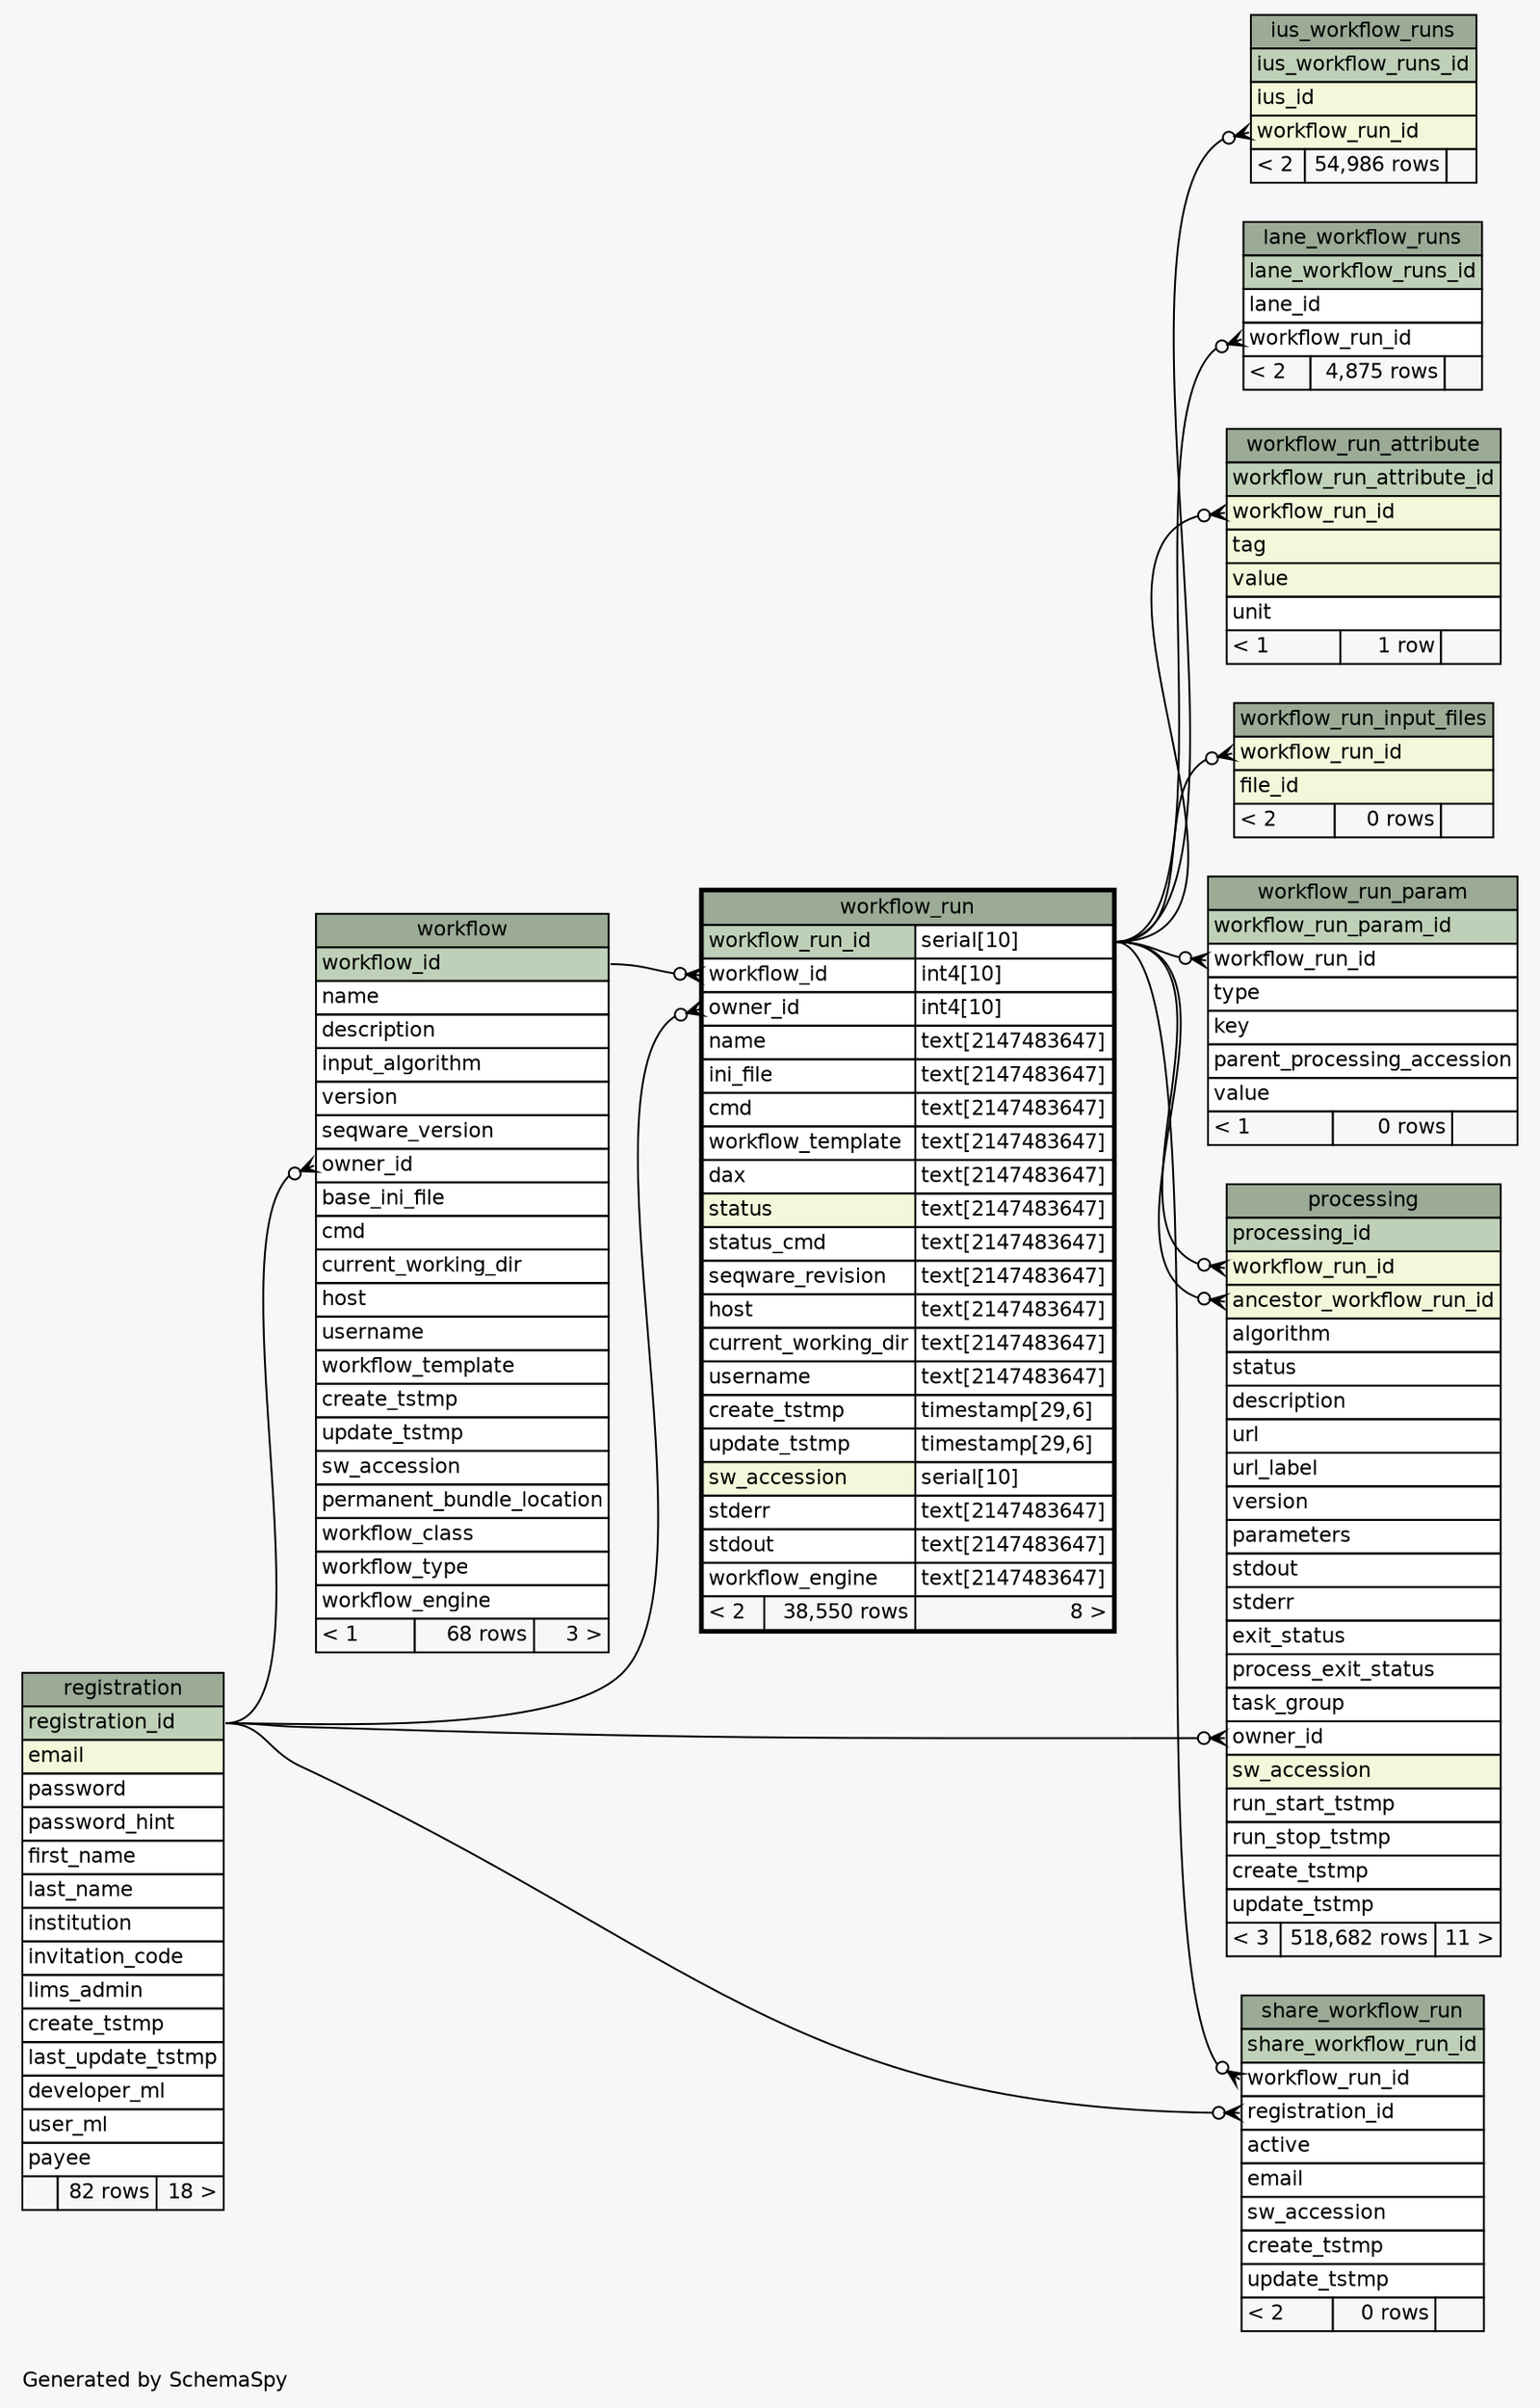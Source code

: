 // dot 2.26.3 on Linux 3.5.0-47-generic
// SchemaSpy rev 590
digraph "oneDegreeRelationshipsDiagram" {
  graph [
    rankdir="RL"
    bgcolor="#f7f7f7"
    label="\nGenerated by SchemaSpy"
    labeljust="l"
    nodesep="0.18"
    ranksep="0.46"
    fontname="Helvetica"
    fontsize="11"
  ];
  node [
    fontname="Helvetica"
    fontsize="11"
    shape="plaintext"
  ];
  edge [
    arrowsize="0.8"
  ];
  "ius_workflow_runs":"workflow_run_id":w -> "workflow_run":"workflow_run_id.type":e [arrowhead=none dir=back arrowtail=crowodot];
  "lane_workflow_runs":"workflow_run_id":w -> "workflow_run":"workflow_run_id.type":e [arrowhead=none dir=back arrowtail=crowodot];
  "processing":"ancestor_workflow_run_id":w -> "workflow_run":"workflow_run_id.type":e [arrowhead=none dir=back arrowtail=crowodot];
  "processing":"owner_id":w -> "registration":"registration_id":e [arrowhead=none dir=back arrowtail=crowodot];
  "processing":"workflow_run_id":w -> "workflow_run":"workflow_run_id.type":e [arrowhead=none dir=back arrowtail=crowodot];
  "share_workflow_run":"registration_id":w -> "registration":"registration_id":e [arrowhead=none dir=back arrowtail=crowodot];
  "share_workflow_run":"workflow_run_id":w -> "workflow_run":"workflow_run_id.type":e [arrowhead=none dir=back arrowtail=crowodot];
  "workflow":"owner_id":w -> "registration":"registration_id":e [arrowhead=none dir=back arrowtail=crowodot];
  "workflow_run":"owner_id":w -> "registration":"registration_id":e [arrowhead=none dir=back arrowtail=crowodot];
  "workflow_run":"workflow_id":w -> "workflow":"workflow_id":e [arrowhead=none dir=back arrowtail=crowodot];
  "workflow_run_attribute":"workflow_run_id":w -> "workflow_run":"workflow_run_id.type":e [arrowhead=none dir=back arrowtail=crowodot];
  "workflow_run_input_files":"workflow_run_id":w -> "workflow_run":"workflow_run_id.type":e [arrowhead=none dir=back arrowtail=crowodot];
  "workflow_run_param":"workflow_run_id":w -> "workflow_run":"workflow_run_id.type":e [arrowhead=none dir=back arrowtail=crowodot];
  "ius_workflow_runs" [
    label=<
    <TABLE BORDER="0" CELLBORDER="1" CELLSPACING="0" BGCOLOR="#ffffff">
      <TR><TD COLSPAN="3" BGCOLOR="#9bab96" ALIGN="CENTER">ius_workflow_runs</TD></TR>
      <TR><TD PORT="ius_workflow_runs_id" COLSPAN="3" BGCOLOR="#bed1b8" ALIGN="LEFT">ius_workflow_runs_id</TD></TR>
      <TR><TD PORT="ius_id" COLSPAN="3" BGCOLOR="#f4f7da" ALIGN="LEFT">ius_id</TD></TR>
      <TR><TD PORT="workflow_run_id" COLSPAN="3" BGCOLOR="#f4f7da" ALIGN="LEFT">workflow_run_id</TD></TR>
      <TR><TD ALIGN="LEFT" BGCOLOR="#f7f7f7">&lt; 2</TD><TD ALIGN="RIGHT" BGCOLOR="#f7f7f7">54,986 rows</TD><TD ALIGN="RIGHT" BGCOLOR="#f7f7f7">  </TD></TR>
    </TABLE>>
    URL="ius_workflow_runs.html"
    tooltip="ius_workflow_runs"
  ];
  "lane_workflow_runs" [
    label=<
    <TABLE BORDER="0" CELLBORDER="1" CELLSPACING="0" BGCOLOR="#ffffff">
      <TR><TD COLSPAN="3" BGCOLOR="#9bab96" ALIGN="CENTER">lane_workflow_runs</TD></TR>
      <TR><TD PORT="lane_workflow_runs_id" COLSPAN="3" BGCOLOR="#bed1b8" ALIGN="LEFT">lane_workflow_runs_id</TD></TR>
      <TR><TD PORT="lane_id" COLSPAN="3" ALIGN="LEFT">lane_id</TD></TR>
      <TR><TD PORT="workflow_run_id" COLSPAN="3" ALIGN="LEFT">workflow_run_id</TD></TR>
      <TR><TD ALIGN="LEFT" BGCOLOR="#f7f7f7">&lt; 2</TD><TD ALIGN="RIGHT" BGCOLOR="#f7f7f7">4,875 rows</TD><TD ALIGN="RIGHT" BGCOLOR="#f7f7f7">  </TD></TR>
    </TABLE>>
    URL="lane_workflow_runs.html"
    tooltip="lane_workflow_runs"
  ];
  "processing" [
    label=<
    <TABLE BORDER="0" CELLBORDER="1" CELLSPACING="0" BGCOLOR="#ffffff">
      <TR><TD COLSPAN="3" BGCOLOR="#9bab96" ALIGN="CENTER">processing</TD></TR>
      <TR><TD PORT="processing_id" COLSPAN="3" BGCOLOR="#bed1b8" ALIGN="LEFT">processing_id</TD></TR>
      <TR><TD PORT="workflow_run_id" COLSPAN="3" BGCOLOR="#f4f7da" ALIGN="LEFT">workflow_run_id</TD></TR>
      <TR><TD PORT="ancestor_workflow_run_id" COLSPAN="3" BGCOLOR="#f4f7da" ALIGN="LEFT">ancestor_workflow_run_id</TD></TR>
      <TR><TD PORT="algorithm" COLSPAN="3" ALIGN="LEFT">algorithm</TD></TR>
      <TR><TD PORT="status" COLSPAN="3" ALIGN="LEFT">status</TD></TR>
      <TR><TD PORT="description" COLSPAN="3" ALIGN="LEFT">description</TD></TR>
      <TR><TD PORT="url" COLSPAN="3" ALIGN="LEFT">url</TD></TR>
      <TR><TD PORT="url_label" COLSPAN="3" ALIGN="LEFT">url_label</TD></TR>
      <TR><TD PORT="version" COLSPAN="3" ALIGN="LEFT">version</TD></TR>
      <TR><TD PORT="parameters" COLSPAN="3" ALIGN="LEFT">parameters</TD></TR>
      <TR><TD PORT="stdout" COLSPAN="3" ALIGN="LEFT">stdout</TD></TR>
      <TR><TD PORT="stderr" COLSPAN="3" ALIGN="LEFT">stderr</TD></TR>
      <TR><TD PORT="exit_status" COLSPAN="3" ALIGN="LEFT">exit_status</TD></TR>
      <TR><TD PORT="process_exit_status" COLSPAN="3" ALIGN="LEFT">process_exit_status</TD></TR>
      <TR><TD PORT="task_group" COLSPAN="3" ALIGN="LEFT">task_group</TD></TR>
      <TR><TD PORT="owner_id" COLSPAN="3" ALIGN="LEFT">owner_id</TD></TR>
      <TR><TD PORT="sw_accession" COLSPAN="3" BGCOLOR="#f4f7da" ALIGN="LEFT">sw_accession</TD></TR>
      <TR><TD PORT="run_start_tstmp" COLSPAN="3" ALIGN="LEFT">run_start_tstmp</TD></TR>
      <TR><TD PORT="run_stop_tstmp" COLSPAN="3" ALIGN="LEFT">run_stop_tstmp</TD></TR>
      <TR><TD PORT="create_tstmp" COLSPAN="3" ALIGN="LEFT">create_tstmp</TD></TR>
      <TR><TD PORT="update_tstmp" COLSPAN="3" ALIGN="LEFT">update_tstmp</TD></TR>
      <TR><TD ALIGN="LEFT" BGCOLOR="#f7f7f7">&lt; 3</TD><TD ALIGN="RIGHT" BGCOLOR="#f7f7f7">518,682 rows</TD><TD ALIGN="RIGHT" BGCOLOR="#f7f7f7">11 &gt;</TD></TR>
    </TABLE>>
    URL="processing.html"
    tooltip="processing"
  ];
  "registration" [
    label=<
    <TABLE BORDER="0" CELLBORDER="1" CELLSPACING="0" BGCOLOR="#ffffff">
      <TR><TD COLSPAN="3" BGCOLOR="#9bab96" ALIGN="CENTER">registration</TD></TR>
      <TR><TD PORT="registration_id" COLSPAN="3" BGCOLOR="#bed1b8" ALIGN="LEFT">registration_id</TD></TR>
      <TR><TD PORT="email" COLSPAN="3" BGCOLOR="#f4f7da" ALIGN="LEFT">email</TD></TR>
      <TR><TD PORT="password" COLSPAN="3" ALIGN="LEFT">password</TD></TR>
      <TR><TD PORT="password_hint" COLSPAN="3" ALIGN="LEFT">password_hint</TD></TR>
      <TR><TD PORT="first_name" COLSPAN="3" ALIGN="LEFT">first_name</TD></TR>
      <TR><TD PORT="last_name" COLSPAN="3" ALIGN="LEFT">last_name</TD></TR>
      <TR><TD PORT="institution" COLSPAN="3" ALIGN="LEFT">institution</TD></TR>
      <TR><TD PORT="invitation_code" COLSPAN="3" ALIGN="LEFT">invitation_code</TD></TR>
      <TR><TD PORT="lims_admin" COLSPAN="3" ALIGN="LEFT">lims_admin</TD></TR>
      <TR><TD PORT="create_tstmp" COLSPAN="3" ALIGN="LEFT">create_tstmp</TD></TR>
      <TR><TD PORT="last_update_tstmp" COLSPAN="3" ALIGN="LEFT">last_update_tstmp</TD></TR>
      <TR><TD PORT="developer_ml" COLSPAN="3" ALIGN="LEFT">developer_ml</TD></TR>
      <TR><TD PORT="user_ml" COLSPAN="3" ALIGN="LEFT">user_ml</TD></TR>
      <TR><TD PORT="payee" COLSPAN="3" ALIGN="LEFT">payee</TD></TR>
      <TR><TD ALIGN="LEFT" BGCOLOR="#f7f7f7">  </TD><TD ALIGN="RIGHT" BGCOLOR="#f7f7f7">82 rows</TD><TD ALIGN="RIGHT" BGCOLOR="#f7f7f7">18 &gt;</TD></TR>
    </TABLE>>
    URL="registration.html"
    tooltip="registration"
  ];
  "share_workflow_run" [
    label=<
    <TABLE BORDER="0" CELLBORDER="1" CELLSPACING="0" BGCOLOR="#ffffff">
      <TR><TD COLSPAN="3" BGCOLOR="#9bab96" ALIGN="CENTER">share_workflow_run</TD></TR>
      <TR><TD PORT="share_workflow_run_id" COLSPAN="3" BGCOLOR="#bed1b8" ALIGN="LEFT">share_workflow_run_id</TD></TR>
      <TR><TD PORT="workflow_run_id" COLSPAN="3" ALIGN="LEFT">workflow_run_id</TD></TR>
      <TR><TD PORT="registration_id" COLSPAN="3" ALIGN="LEFT">registration_id</TD></TR>
      <TR><TD PORT="active" COLSPAN="3" ALIGN="LEFT">active</TD></TR>
      <TR><TD PORT="email" COLSPAN="3" ALIGN="LEFT">email</TD></TR>
      <TR><TD PORT="sw_accession" COLSPAN="3" ALIGN="LEFT">sw_accession</TD></TR>
      <TR><TD PORT="create_tstmp" COLSPAN="3" ALIGN="LEFT">create_tstmp</TD></TR>
      <TR><TD PORT="update_tstmp" COLSPAN="3" ALIGN="LEFT">update_tstmp</TD></TR>
      <TR><TD ALIGN="LEFT" BGCOLOR="#f7f7f7">&lt; 2</TD><TD ALIGN="RIGHT" BGCOLOR="#f7f7f7">0 rows</TD><TD ALIGN="RIGHT" BGCOLOR="#f7f7f7">  </TD></TR>
    </TABLE>>
    URL="share_workflow_run.html"
    tooltip="share_workflow_run"
  ];
  "workflow" [
    label=<
    <TABLE BORDER="0" CELLBORDER="1" CELLSPACING="0" BGCOLOR="#ffffff">
      <TR><TD COLSPAN="3" BGCOLOR="#9bab96" ALIGN="CENTER">workflow</TD></TR>
      <TR><TD PORT="workflow_id" COLSPAN="3" BGCOLOR="#bed1b8" ALIGN="LEFT">workflow_id</TD></TR>
      <TR><TD PORT="name" COLSPAN="3" ALIGN="LEFT">name</TD></TR>
      <TR><TD PORT="description" COLSPAN="3" ALIGN="LEFT">description</TD></TR>
      <TR><TD PORT="input_algorithm" COLSPAN="3" ALIGN="LEFT">input_algorithm</TD></TR>
      <TR><TD PORT="version" COLSPAN="3" ALIGN="LEFT">version</TD></TR>
      <TR><TD PORT="seqware_version" COLSPAN="3" ALIGN="LEFT">seqware_version</TD></TR>
      <TR><TD PORT="owner_id" COLSPAN="3" ALIGN="LEFT">owner_id</TD></TR>
      <TR><TD PORT="base_ini_file" COLSPAN="3" ALIGN="LEFT">base_ini_file</TD></TR>
      <TR><TD PORT="cmd" COLSPAN="3" ALIGN="LEFT">cmd</TD></TR>
      <TR><TD PORT="current_working_dir" COLSPAN="3" ALIGN="LEFT">current_working_dir</TD></TR>
      <TR><TD PORT="host" COLSPAN="3" ALIGN="LEFT">host</TD></TR>
      <TR><TD PORT="username" COLSPAN="3" ALIGN="LEFT">username</TD></TR>
      <TR><TD PORT="workflow_template" COLSPAN="3" ALIGN="LEFT">workflow_template</TD></TR>
      <TR><TD PORT="create_tstmp" COLSPAN="3" ALIGN="LEFT">create_tstmp</TD></TR>
      <TR><TD PORT="update_tstmp" COLSPAN="3" ALIGN="LEFT">update_tstmp</TD></TR>
      <TR><TD PORT="sw_accession" COLSPAN="3" ALIGN="LEFT">sw_accession</TD></TR>
      <TR><TD PORT="permanent_bundle_location" COLSPAN="3" ALIGN="LEFT">permanent_bundle_location</TD></TR>
      <TR><TD PORT="workflow_class" COLSPAN="3" ALIGN="LEFT">workflow_class</TD></TR>
      <TR><TD PORT="workflow_type" COLSPAN="3" ALIGN="LEFT">workflow_type</TD></TR>
      <TR><TD PORT="workflow_engine" COLSPAN="3" ALIGN="LEFT">workflow_engine</TD></TR>
      <TR><TD ALIGN="LEFT" BGCOLOR="#f7f7f7">&lt; 1</TD><TD ALIGN="RIGHT" BGCOLOR="#f7f7f7">68 rows</TD><TD ALIGN="RIGHT" BGCOLOR="#f7f7f7">3 &gt;</TD></TR>
    </TABLE>>
    URL="workflow.html"
    tooltip="workflow"
  ];
  "workflow_run" [
    label=<
    <TABLE BORDER="2" CELLBORDER="1" CELLSPACING="0" BGCOLOR="#ffffff">
      <TR><TD COLSPAN="3" BGCOLOR="#9bab96" ALIGN="CENTER">workflow_run</TD></TR>
      <TR><TD PORT="workflow_run_id" COLSPAN="2" BGCOLOR="#bed1b8" ALIGN="LEFT">workflow_run_id</TD><TD PORT="workflow_run_id.type" ALIGN="LEFT">serial[10]</TD></TR>
      <TR><TD PORT="workflow_id" COLSPAN="2" ALIGN="LEFT">workflow_id</TD><TD PORT="workflow_id.type" ALIGN="LEFT">int4[10]</TD></TR>
      <TR><TD PORT="owner_id" COLSPAN="2" ALIGN="LEFT">owner_id</TD><TD PORT="owner_id.type" ALIGN="LEFT">int4[10]</TD></TR>
      <TR><TD PORT="name" COLSPAN="2" ALIGN="LEFT">name</TD><TD PORT="name.type" ALIGN="LEFT">text[2147483647]</TD></TR>
      <TR><TD PORT="ini_file" COLSPAN="2" ALIGN="LEFT">ini_file</TD><TD PORT="ini_file.type" ALIGN="LEFT">text[2147483647]</TD></TR>
      <TR><TD PORT="cmd" COLSPAN="2" ALIGN="LEFT">cmd</TD><TD PORT="cmd.type" ALIGN="LEFT">text[2147483647]</TD></TR>
      <TR><TD PORT="workflow_template" COLSPAN="2" ALIGN="LEFT">workflow_template</TD><TD PORT="workflow_template.type" ALIGN="LEFT">text[2147483647]</TD></TR>
      <TR><TD PORT="dax" COLSPAN="2" ALIGN="LEFT">dax</TD><TD PORT="dax.type" ALIGN="LEFT">text[2147483647]</TD></TR>
      <TR><TD PORT="status" COLSPAN="2" BGCOLOR="#f4f7da" ALIGN="LEFT">status</TD><TD PORT="status.type" ALIGN="LEFT">text[2147483647]</TD></TR>
      <TR><TD PORT="status_cmd" COLSPAN="2" ALIGN="LEFT">status_cmd</TD><TD PORT="status_cmd.type" ALIGN="LEFT">text[2147483647]</TD></TR>
      <TR><TD PORT="seqware_revision" COLSPAN="2" ALIGN="LEFT">seqware_revision</TD><TD PORT="seqware_revision.type" ALIGN="LEFT">text[2147483647]</TD></TR>
      <TR><TD PORT="host" COLSPAN="2" ALIGN="LEFT">host</TD><TD PORT="host.type" ALIGN="LEFT">text[2147483647]</TD></TR>
      <TR><TD PORT="current_working_dir" COLSPAN="2" ALIGN="LEFT">current_working_dir</TD><TD PORT="current_working_dir.type" ALIGN="LEFT">text[2147483647]</TD></TR>
      <TR><TD PORT="username" COLSPAN="2" ALIGN="LEFT">username</TD><TD PORT="username.type" ALIGN="LEFT">text[2147483647]</TD></TR>
      <TR><TD PORT="create_tstmp" COLSPAN="2" ALIGN="LEFT">create_tstmp</TD><TD PORT="create_tstmp.type" ALIGN="LEFT">timestamp[29,6]</TD></TR>
      <TR><TD PORT="update_tstmp" COLSPAN="2" ALIGN="LEFT">update_tstmp</TD><TD PORT="update_tstmp.type" ALIGN="LEFT">timestamp[29,6]</TD></TR>
      <TR><TD PORT="sw_accession" COLSPAN="2" BGCOLOR="#f4f7da" ALIGN="LEFT">sw_accession</TD><TD PORT="sw_accession.type" ALIGN="LEFT">serial[10]</TD></TR>
      <TR><TD PORT="stderr" COLSPAN="2" ALIGN="LEFT">stderr</TD><TD PORT="stderr.type" ALIGN="LEFT">text[2147483647]</TD></TR>
      <TR><TD PORT="stdout" COLSPAN="2" ALIGN="LEFT">stdout</TD><TD PORT="stdout.type" ALIGN="LEFT">text[2147483647]</TD></TR>
      <TR><TD PORT="workflow_engine" COLSPAN="2" ALIGN="LEFT">workflow_engine</TD><TD PORT="workflow_engine.type" ALIGN="LEFT">text[2147483647]</TD></TR>
      <TR><TD ALIGN="LEFT" BGCOLOR="#f7f7f7">&lt; 2</TD><TD ALIGN="RIGHT" BGCOLOR="#f7f7f7">38,550 rows</TD><TD ALIGN="RIGHT" BGCOLOR="#f7f7f7">8 &gt;</TD></TR>
    </TABLE>>
    URL="workflow_run.html"
    tooltip="workflow_run"
  ];
  "workflow_run_attribute" [
    label=<
    <TABLE BORDER="0" CELLBORDER="1" CELLSPACING="0" BGCOLOR="#ffffff">
      <TR><TD COLSPAN="3" BGCOLOR="#9bab96" ALIGN="CENTER">workflow_run_attribute</TD></TR>
      <TR><TD PORT="workflow_run_attribute_id" COLSPAN="3" BGCOLOR="#bed1b8" ALIGN="LEFT">workflow_run_attribute_id</TD></TR>
      <TR><TD PORT="workflow_run_id" COLSPAN="3" BGCOLOR="#f4f7da" ALIGN="LEFT">workflow_run_id</TD></TR>
      <TR><TD PORT="tag" COLSPAN="3" BGCOLOR="#f4f7da" ALIGN="LEFT">tag</TD></TR>
      <TR><TD PORT="value" COLSPAN="3" BGCOLOR="#f4f7da" ALIGN="LEFT">value</TD></TR>
      <TR><TD PORT="unit" COLSPAN="3" ALIGN="LEFT">unit</TD></TR>
      <TR><TD ALIGN="LEFT" BGCOLOR="#f7f7f7">&lt; 1</TD><TD ALIGN="RIGHT" BGCOLOR="#f7f7f7">1 row</TD><TD ALIGN="RIGHT" BGCOLOR="#f7f7f7">  </TD></TR>
    </TABLE>>
    URL="workflow_run_attribute.html"
    tooltip="workflow_run_attribute"
  ];
  "workflow_run_input_files" [
    label=<
    <TABLE BORDER="0" CELLBORDER="1" CELLSPACING="0" BGCOLOR="#ffffff">
      <TR><TD COLSPAN="3" BGCOLOR="#9bab96" ALIGN="CENTER">workflow_run_input_files</TD></TR>
      <TR><TD PORT="workflow_run_id" COLSPAN="3" BGCOLOR="#f4f7da" ALIGN="LEFT">workflow_run_id</TD></TR>
      <TR><TD PORT="file_id" COLSPAN="3" BGCOLOR="#f4f7da" ALIGN="LEFT">file_id</TD></TR>
      <TR><TD ALIGN="LEFT" BGCOLOR="#f7f7f7">&lt; 2</TD><TD ALIGN="RIGHT" BGCOLOR="#f7f7f7">0 rows</TD><TD ALIGN="RIGHT" BGCOLOR="#f7f7f7">  </TD></TR>
    </TABLE>>
    URL="workflow_run_input_files.html"
    tooltip="workflow_run_input_files"
  ];
  "workflow_run_param" [
    label=<
    <TABLE BORDER="0" CELLBORDER="1" CELLSPACING="0" BGCOLOR="#ffffff">
      <TR><TD COLSPAN="3" BGCOLOR="#9bab96" ALIGN="CENTER">workflow_run_param</TD></TR>
      <TR><TD PORT="workflow_run_param_id" COLSPAN="3" BGCOLOR="#bed1b8" ALIGN="LEFT">workflow_run_param_id</TD></TR>
      <TR><TD PORT="workflow_run_id" COLSPAN="3" ALIGN="LEFT">workflow_run_id</TD></TR>
      <TR><TD PORT="type" COLSPAN="3" ALIGN="LEFT">type</TD></TR>
      <TR><TD PORT="key" COLSPAN="3" ALIGN="LEFT">key</TD></TR>
      <TR><TD PORT="parent_processing_accession" COLSPAN="3" ALIGN="LEFT">parent_processing_accession</TD></TR>
      <TR><TD PORT="value" COLSPAN="3" ALIGN="LEFT">value</TD></TR>
      <TR><TD ALIGN="LEFT" BGCOLOR="#f7f7f7">&lt; 1</TD><TD ALIGN="RIGHT" BGCOLOR="#f7f7f7">0 rows</TD><TD ALIGN="RIGHT" BGCOLOR="#f7f7f7">  </TD></TR>
    </TABLE>>
    URL="workflow_run_param.html"
    tooltip="workflow_run_param"
  ];
}
